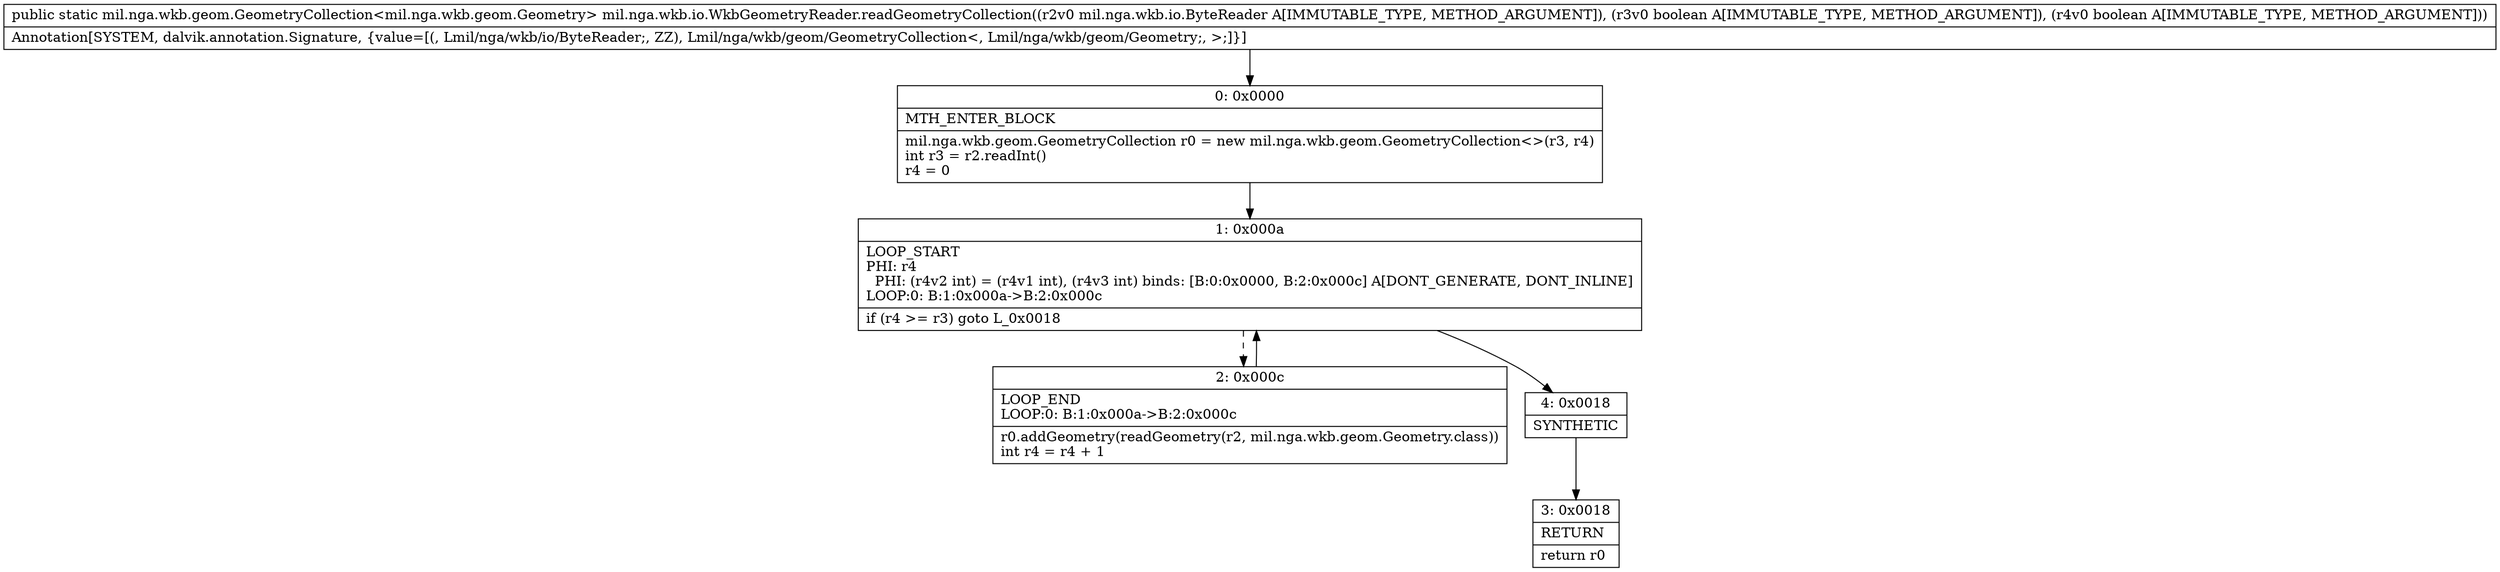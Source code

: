 digraph "CFG formil.nga.wkb.io.WkbGeometryReader.readGeometryCollection(Lmil\/nga\/wkb\/io\/ByteReader;ZZ)Lmil\/nga\/wkb\/geom\/GeometryCollection;" {
Node_0 [shape=record,label="{0\:\ 0x0000|MTH_ENTER_BLOCK\l|mil.nga.wkb.geom.GeometryCollection r0 = new mil.nga.wkb.geom.GeometryCollection\<\>(r3, r4)\lint r3 = r2.readInt()\lr4 = 0\l}"];
Node_1 [shape=record,label="{1\:\ 0x000a|LOOP_START\lPHI: r4 \l  PHI: (r4v2 int) = (r4v1 int), (r4v3 int) binds: [B:0:0x0000, B:2:0x000c] A[DONT_GENERATE, DONT_INLINE]\lLOOP:0: B:1:0x000a\-\>B:2:0x000c\l|if (r4 \>= r3) goto L_0x0018\l}"];
Node_2 [shape=record,label="{2\:\ 0x000c|LOOP_END\lLOOP:0: B:1:0x000a\-\>B:2:0x000c\l|r0.addGeometry(readGeometry(r2, mil.nga.wkb.geom.Geometry.class))\lint r4 = r4 + 1\l}"];
Node_3 [shape=record,label="{3\:\ 0x0018|RETURN\l|return r0\l}"];
Node_4 [shape=record,label="{4\:\ 0x0018|SYNTHETIC\l}"];
MethodNode[shape=record,label="{public static mil.nga.wkb.geom.GeometryCollection\<mil.nga.wkb.geom.Geometry\> mil.nga.wkb.io.WkbGeometryReader.readGeometryCollection((r2v0 mil.nga.wkb.io.ByteReader A[IMMUTABLE_TYPE, METHOD_ARGUMENT]), (r3v0 boolean A[IMMUTABLE_TYPE, METHOD_ARGUMENT]), (r4v0 boolean A[IMMUTABLE_TYPE, METHOD_ARGUMENT]))  | Annotation[SYSTEM, dalvik.annotation.Signature, \{value=[(, Lmil\/nga\/wkb\/io\/ByteReader;, ZZ), Lmil\/nga\/wkb\/geom\/GeometryCollection\<, Lmil\/nga\/wkb\/geom\/Geometry;, \>;]\}]\l}"];
MethodNode -> Node_0;
Node_0 -> Node_1;
Node_1 -> Node_2[style=dashed];
Node_1 -> Node_4;
Node_2 -> Node_1;
Node_4 -> Node_3;
}

